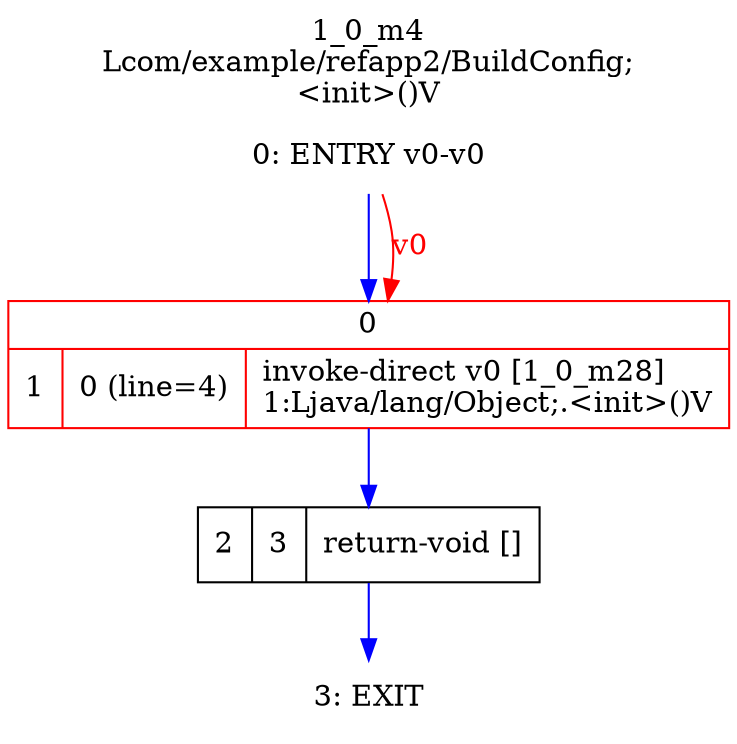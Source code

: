 digraph G {
rankdir=UD;
labelloc=t;
label="1_0_m4\nLcom/example/refapp2/BuildConfig;
<init>()V";
0[label="0: ENTRY v0-v0",shape=plaintext];
1[label="{0|{1|0 (line=4)|invoke-direct v0 [1_0_m28]\l1:Ljava/lang/Object;.\<init\>()V\l}}",shape=record,URL="1_0_m28.dot", color=red];
2[label="2|3|return-void []\l",shape=record];
3[label="3: EXIT",shape=plaintext];
0->1 [color=blue, fontcolor=blue,weight=100, taillabel=""];
1->2 [color=blue, fontcolor=blue,weight=100, taillabel=""];
2->3 [color=blue, fontcolor=blue,weight=100, taillabel=""];
0->1 [color=red, fontcolor=red, label="v0"];
}
